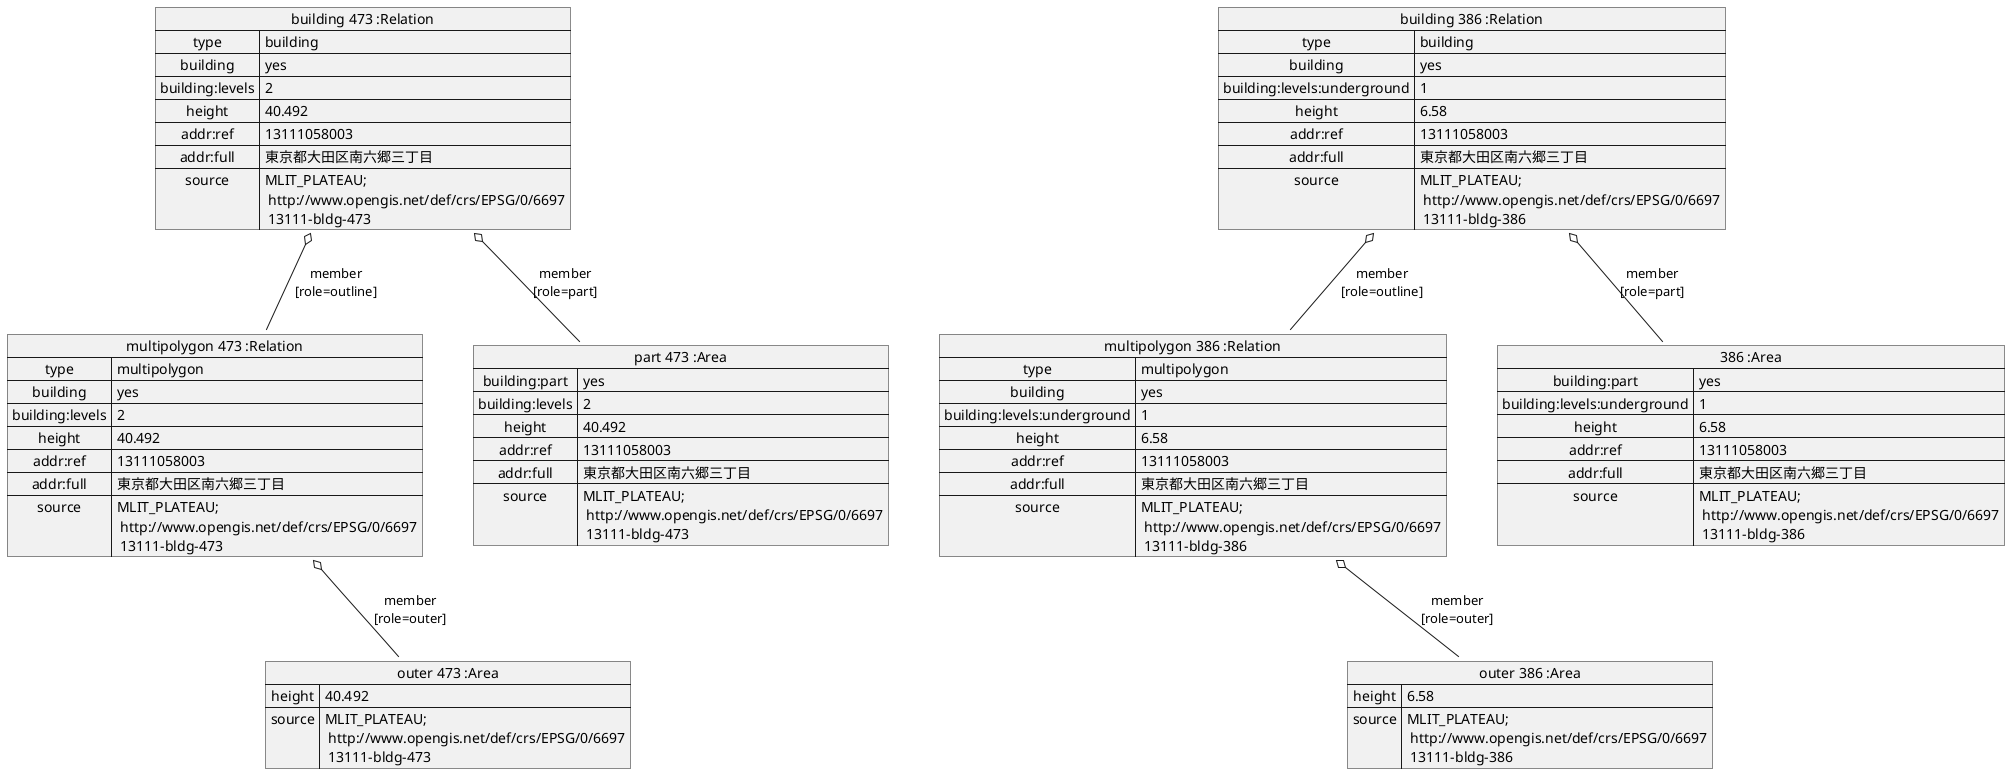 @startuml
map "building 473 :Relation" as buildingA {
 type => building
 building => yes
 building:levels => 2
 height => 40.492
 addr:ref => 13111058003
 addr:full => 東京都大田区南六郷三丁目
 source => MLIT_PLATEAU;\n http://www.opengis.net/def/crs/EPSG/0/6697\n 13111-bldg-473
}

map "multipolygon 473 :Relation" as polygonA {
 type => multipolygon
 building => yes
 building:levels => 2
 height => 40.492
 addr:ref => 13111058003
 addr:full => 東京都大田区南六郷三丁目
 source => MLIT_PLATEAU;\n http://www.opengis.net/def/crs/EPSG/0/6697\n 13111-bldg-473
}

map "part 473 :Area" as partA {
 building:part => yes
 building:levels => 2
 height => 40.492
 addr:ref => 13111058003
 addr:full => 東京都大田区南六郷三丁目
 source => MLIT_PLATEAU;\n http://www.opengis.net/def/crs/EPSG/0/6697\n 13111-bldg-473
}

map "outer 473 :Area" as outerA {
 height => 40.492
 source => MLIT_PLATEAU;\n http://www.opengis.net/def/crs/EPSG/0/6697\n 13111-bldg-473
}

buildingA o-- partA : member\n[role=part]
buildingA o-- polygonA : member\n[role=outline]
polygonA o-- outerA : member\n[role=outer]
partA -[hidden]- outerA


map "building 386 :Relation" as buildingB {
 type => building
 building => yes
 building:levels:underground => 1
 height => 6.58
 addr:ref => 13111058003
 addr:full => 東京都大田区南六郷三丁目
 source => MLIT_PLATEAU;\n http://www.opengis.net/def/crs/EPSG/0/6697\n 13111-bldg-386
}

map "multipolygon 386 :Relation" as polygonB {
 type => multipolygon
 building => yes
 building:levels:underground => 1
 height => 6.58
 addr:ref => 13111058003
 addr:full => 東京都大田区南六郷三丁目
 source => MLIT_PLATEAU;\n http://www.opengis.net/def/crs/EPSG/0/6697\n 13111-bldg-386
}

map "386 :Area" as partB {
 building:part => yes
 building:levels:underground => 1
 height => 6.58
 addr:ref => 13111058003
 addr:full => 東京都大田区南六郷三丁目
 source => MLIT_PLATEAU;\n http://www.opengis.net/def/crs/EPSG/0/6697\n 13111-bldg-386
}

map "outer 386 :Area" as outerB {
 height => 6.58
 source => MLIT_PLATEAU;\n http://www.opengis.net/def/crs/EPSG/0/6697\n 13111-bldg-386
}

buildingB o-- partB : member\n[role=part]
buildingB o-- polygonB : member\n[role=outline]
polygonB o-- outerB : member\n[role=outer]
partB -[hidden]- outerB
@enduml